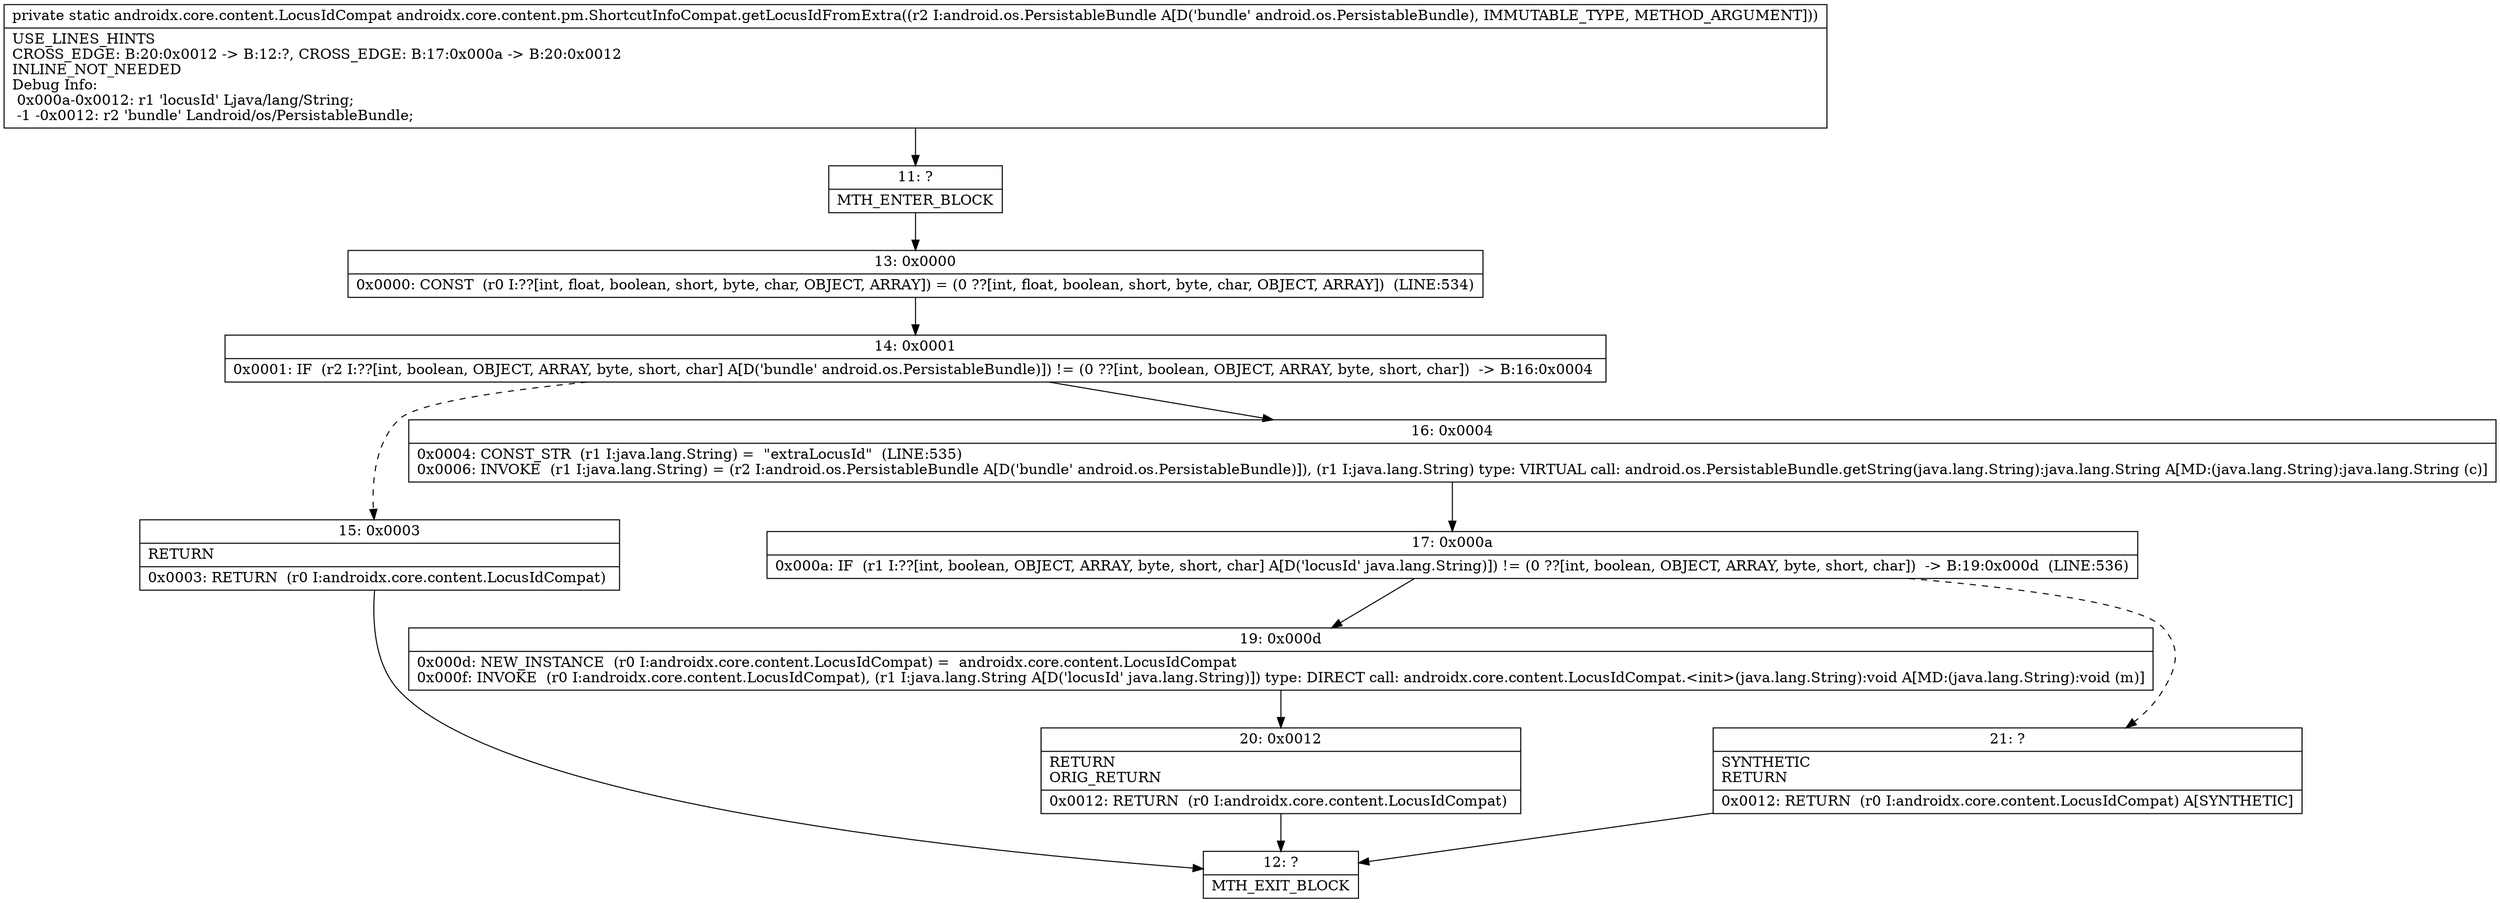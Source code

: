digraph "CFG forandroidx.core.content.pm.ShortcutInfoCompat.getLocusIdFromExtra(Landroid\/os\/PersistableBundle;)Landroidx\/core\/content\/LocusIdCompat;" {
Node_11 [shape=record,label="{11\:\ ?|MTH_ENTER_BLOCK\l}"];
Node_13 [shape=record,label="{13\:\ 0x0000|0x0000: CONST  (r0 I:??[int, float, boolean, short, byte, char, OBJECT, ARRAY]) = (0 ??[int, float, boolean, short, byte, char, OBJECT, ARRAY])  (LINE:534)\l}"];
Node_14 [shape=record,label="{14\:\ 0x0001|0x0001: IF  (r2 I:??[int, boolean, OBJECT, ARRAY, byte, short, char] A[D('bundle' android.os.PersistableBundle)]) != (0 ??[int, boolean, OBJECT, ARRAY, byte, short, char])  \-\> B:16:0x0004 \l}"];
Node_15 [shape=record,label="{15\:\ 0x0003|RETURN\l|0x0003: RETURN  (r0 I:androidx.core.content.LocusIdCompat) \l}"];
Node_12 [shape=record,label="{12\:\ ?|MTH_EXIT_BLOCK\l}"];
Node_16 [shape=record,label="{16\:\ 0x0004|0x0004: CONST_STR  (r1 I:java.lang.String) =  \"extraLocusId\"  (LINE:535)\l0x0006: INVOKE  (r1 I:java.lang.String) = (r2 I:android.os.PersistableBundle A[D('bundle' android.os.PersistableBundle)]), (r1 I:java.lang.String) type: VIRTUAL call: android.os.PersistableBundle.getString(java.lang.String):java.lang.String A[MD:(java.lang.String):java.lang.String (c)]\l}"];
Node_17 [shape=record,label="{17\:\ 0x000a|0x000a: IF  (r1 I:??[int, boolean, OBJECT, ARRAY, byte, short, char] A[D('locusId' java.lang.String)]) != (0 ??[int, boolean, OBJECT, ARRAY, byte, short, char])  \-\> B:19:0x000d  (LINE:536)\l}"];
Node_19 [shape=record,label="{19\:\ 0x000d|0x000d: NEW_INSTANCE  (r0 I:androidx.core.content.LocusIdCompat) =  androidx.core.content.LocusIdCompat \l0x000f: INVOKE  (r0 I:androidx.core.content.LocusIdCompat), (r1 I:java.lang.String A[D('locusId' java.lang.String)]) type: DIRECT call: androidx.core.content.LocusIdCompat.\<init\>(java.lang.String):void A[MD:(java.lang.String):void (m)]\l}"];
Node_20 [shape=record,label="{20\:\ 0x0012|RETURN\lORIG_RETURN\l|0x0012: RETURN  (r0 I:androidx.core.content.LocusIdCompat) \l}"];
Node_21 [shape=record,label="{21\:\ ?|SYNTHETIC\lRETURN\l|0x0012: RETURN  (r0 I:androidx.core.content.LocusIdCompat) A[SYNTHETIC]\l}"];
MethodNode[shape=record,label="{private static androidx.core.content.LocusIdCompat androidx.core.content.pm.ShortcutInfoCompat.getLocusIdFromExtra((r2 I:android.os.PersistableBundle A[D('bundle' android.os.PersistableBundle), IMMUTABLE_TYPE, METHOD_ARGUMENT]))  | USE_LINES_HINTS\lCROSS_EDGE: B:20:0x0012 \-\> B:12:?, CROSS_EDGE: B:17:0x000a \-\> B:20:0x0012\lINLINE_NOT_NEEDED\lDebug Info:\l  0x000a\-0x0012: r1 'locusId' Ljava\/lang\/String;\l  \-1 \-0x0012: r2 'bundle' Landroid\/os\/PersistableBundle;\l}"];
MethodNode -> Node_11;Node_11 -> Node_13;
Node_13 -> Node_14;
Node_14 -> Node_15[style=dashed];
Node_14 -> Node_16;
Node_15 -> Node_12;
Node_16 -> Node_17;
Node_17 -> Node_19;
Node_17 -> Node_21[style=dashed];
Node_19 -> Node_20;
Node_20 -> Node_12;
Node_21 -> Node_12;
}


